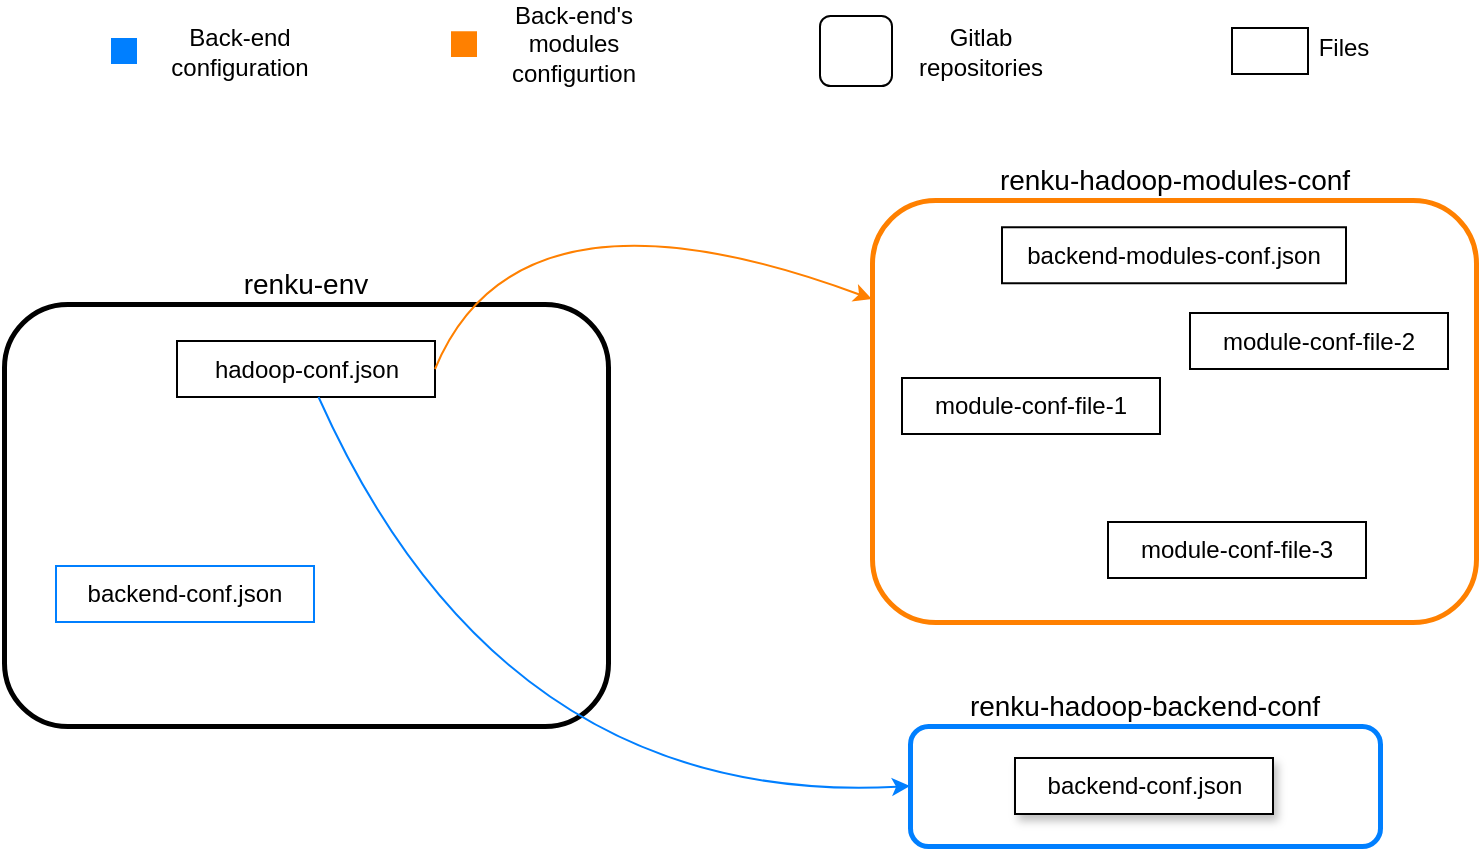 <mxfile version="14.6.3" type="device"><diagram id="DSvt4i7oyzmM6UQrhn3o" name="Page-1"><mxGraphModel dx="138" dy="1090" grid="0" gridSize="10" guides="1" tooltips="1" connect="1" arrows="1" fold="1" page="1" pageScale="1" pageWidth="850" pageHeight="1100" math="0" shadow="0"><root><mxCell id="0"/><mxCell id="1" parent="0"/><mxCell id="PXFjxciHVkph_kiBwysU-33" value="" style="rounded=1;whiteSpace=wrap;html=1;strokeColor=#000000;strokeWidth=2.5" vertex="1" parent="1"><mxGeometry x="881" y="458" width="302" height="211" as="geometry"/></mxCell><mxCell id="PXFjxciHVkph_kiBwysU-34" value="&lt;font style=&quot;font-size: 14px&quot;&gt;renku-env&lt;/font&gt;" style="text;html=1;strokeColor=none;fillColor=none;align=center;verticalAlign=middle;whiteSpace=wrap;rounded=0;" vertex="1" parent="1"><mxGeometry x="985" y="438" width="94" height="20" as="geometry"/></mxCell><mxCell id="PXFjxciHVkph_kiBwysU-35" value="" style="rounded=0;whiteSpace=wrap;html=1;strokeColor=#007FFF;fillColor=#007FFF;" vertex="1" parent="1"><mxGeometry x="935" y="325.5" width="12" height="12" as="geometry"/></mxCell><mxCell id="PXFjxciHVkph_kiBwysU-36" value="" style="rounded=0;whiteSpace=wrap;html=1;strokeColor=#FF8000;fillColor=#FF8000;" vertex="1" parent="1"><mxGeometry x="1105" y="322.13" width="12" height="11.87" as="geometry"/></mxCell><mxCell id="PXFjxciHVkph_kiBwysU-37" value="Back-end configuration" style="text;html=1;strokeColor=none;fillColor=none;align=center;verticalAlign=middle;whiteSpace=wrap;rounded=0;" vertex="1" parent="1"><mxGeometry x="956" y="321.5" width="86" height="20" as="geometry"/></mxCell><mxCell id="PXFjxciHVkph_kiBwysU-38" value="Back-end's modules configurtion" style="text;html=1;strokeColor=none;fillColor=none;align=center;verticalAlign=middle;whiteSpace=wrap;rounded=0;" vertex="1" parent="1"><mxGeometry x="1117" y="318.07" width="98" height="20" as="geometry"/></mxCell><mxCell id="PXFjxciHVkph_kiBwysU-41" value="backend-conf.json" style="rounded=0;whiteSpace=wrap;html=1;strokeColor=#007FFF;" vertex="1" parent="1"><mxGeometry x="907" y="589" width="129" height="28" as="geometry"/></mxCell><mxCell id="PXFjxciHVkph_kiBwysU-42" value="" style="rounded=0;whiteSpace=wrap;html=1;strokeColor=#000000;" vertex="1" parent="1"><mxGeometry x="1495" y="320" width="38" height="23" as="geometry"/></mxCell><mxCell id="PXFjxciHVkph_kiBwysU-43" value="Files" style="text;html=1;strokeColor=none;fillColor=none;align=center;verticalAlign=middle;whiteSpace=wrap;rounded=0;" vertex="1" parent="1"><mxGeometry x="1530" y="320" width="41.5" height="19" as="geometry"/></mxCell><mxCell id="PXFjxciHVkph_kiBwysU-44" value="" style="rounded=1;whiteSpace=wrap;html=1;strokeColor=#000000;" vertex="1" parent="1"><mxGeometry x="1289" y="314" width="36" height="35" as="geometry"/></mxCell><mxCell id="PXFjxciHVkph_kiBwysU-45" value="Gitlab repositories" style="text;html=1;strokeColor=none;fillColor=none;align=center;verticalAlign=middle;whiteSpace=wrap;rounded=0;" vertex="1" parent="1"><mxGeometry x="1325" y="321.5" width="89" height="20" as="geometry"/></mxCell><mxCell id="PXFjxciHVkph_kiBwysU-46" value="hadoop-conf.json" style="rounded=0;whiteSpace=wrap;html=1;strokeColor=#000000;" vertex="1" parent="1"><mxGeometry x="967.5" y="476.5" width="129" height="28" as="geometry"/></mxCell><mxCell id="PXFjxciHVkph_kiBwysU-47" value="" style="rounded=1;whiteSpace=wrap;html=1;strokeColor=#FF8000;strokeWidth=2.5" vertex="1" parent="1"><mxGeometry x="1315" y="406" width="302" height="211" as="geometry"/></mxCell><mxCell id="PXFjxciHVkph_kiBwysU-48" value="&lt;font style=&quot;font-size: 14px&quot;&gt;renku-hadoop-modules-conf&lt;/font&gt;" style="text;html=1;strokeColor=none;fillColor=none;align=center;verticalAlign=middle;whiteSpace=wrap;rounded=0;" vertex="1" parent="1"><mxGeometry x="1360.5" y="386" width="211" height="20" as="geometry"/></mxCell><mxCell id="PXFjxciHVkph_kiBwysU-49" value="backend-modules-conf.json" style="rounded=0;whiteSpace=wrap;html=1;strokeColor=#000000;" vertex="1" parent="1"><mxGeometry x="1380" y="419.63" width="172" height="28" as="geometry"/></mxCell><mxCell id="PXFjxciHVkph_kiBwysU-50" value="module-conf-file-3" style="rounded=0;whiteSpace=wrap;html=1;strokeColor=#000000;" vertex="1" parent="1"><mxGeometry x="1433" y="567" width="129" height="28" as="geometry"/></mxCell><mxCell id="PXFjxciHVkph_kiBwysU-51" value="" style="curved=1;endArrow=classic;html=1;strokeColor=#007FFF;entryX=0;entryY=0.5;entryDx=0;entryDy=0;" edge="1" parent="1" source="PXFjxciHVkph_kiBwysU-46" target="PXFjxciHVkph_kiBwysU-58"><mxGeometry width="50" height="50" relative="1" as="geometry"><mxPoint x="1249" y="505" as="sourcePoint"/><mxPoint x="1282" y="607" as="targetPoint"/><Array as="points"><mxPoint x="1130" y="710"/></Array></mxGeometry></mxCell><mxCell id="PXFjxciHVkph_kiBwysU-54" value="module-conf-file-2" style="rounded=0;whiteSpace=wrap;html=1;strokeColor=#000000;" vertex="1" parent="1"><mxGeometry x="1474" y="462.5" width="129" height="28" as="geometry"/></mxCell><mxCell id="PXFjxciHVkph_kiBwysU-55" value="module-conf-file-1" style="rounded=0;whiteSpace=wrap;html=1;strokeColor=#000000;" vertex="1" parent="1"><mxGeometry x="1330" y="495" width="129" height="28" as="geometry"/></mxCell><mxCell id="PXFjxciHVkph_kiBwysU-57" value="" style="curved=1;endArrow=classic;html=1;strokeColor=#FF8000;exitX=1;exitY=0.5;exitDx=0;exitDy=0;" edge="1" parent="1" source="PXFjxciHVkph_kiBwysU-46" target="PXFjxciHVkph_kiBwysU-47"><mxGeometry width="50" height="50" relative="1" as="geometry"><mxPoint x="1277" y="505" as="sourcePoint"/><mxPoint x="1327" y="455" as="targetPoint"/><Array as="points"><mxPoint x="1138" y="390"/></Array></mxGeometry></mxCell><mxCell id="PXFjxciHVkph_kiBwysU-58" value="" style="rounded=1;whiteSpace=wrap;html=1;strokeColor=#007FFF;strokeWidth=2.5" vertex="1" parent="1"><mxGeometry x="1334" y="669" width="235" height="60" as="geometry"/></mxCell><mxCell id="PXFjxciHVkph_kiBwysU-59" value="&lt;font style=&quot;font-size: 14px&quot;&gt;renku-hadoop-backend-conf&lt;/font&gt;" style="text;html=1;strokeColor=none;fillColor=none;align=center;verticalAlign=middle;whiteSpace=wrap;rounded=0;" vertex="1" parent="1"><mxGeometry x="1345.5" y="649" width="211" height="20" as="geometry"/></mxCell><mxCell id="PXFjxciHVkph_kiBwysU-64" value="backend-conf.json" style="rounded=0;whiteSpace=wrap;html=1;strokeColor=#000000;shadow=1;" vertex="1" parent="1"><mxGeometry x="1386.5" y="685" width="129" height="28" as="geometry"/></mxCell></root></mxGraphModel></diagram></mxfile>
